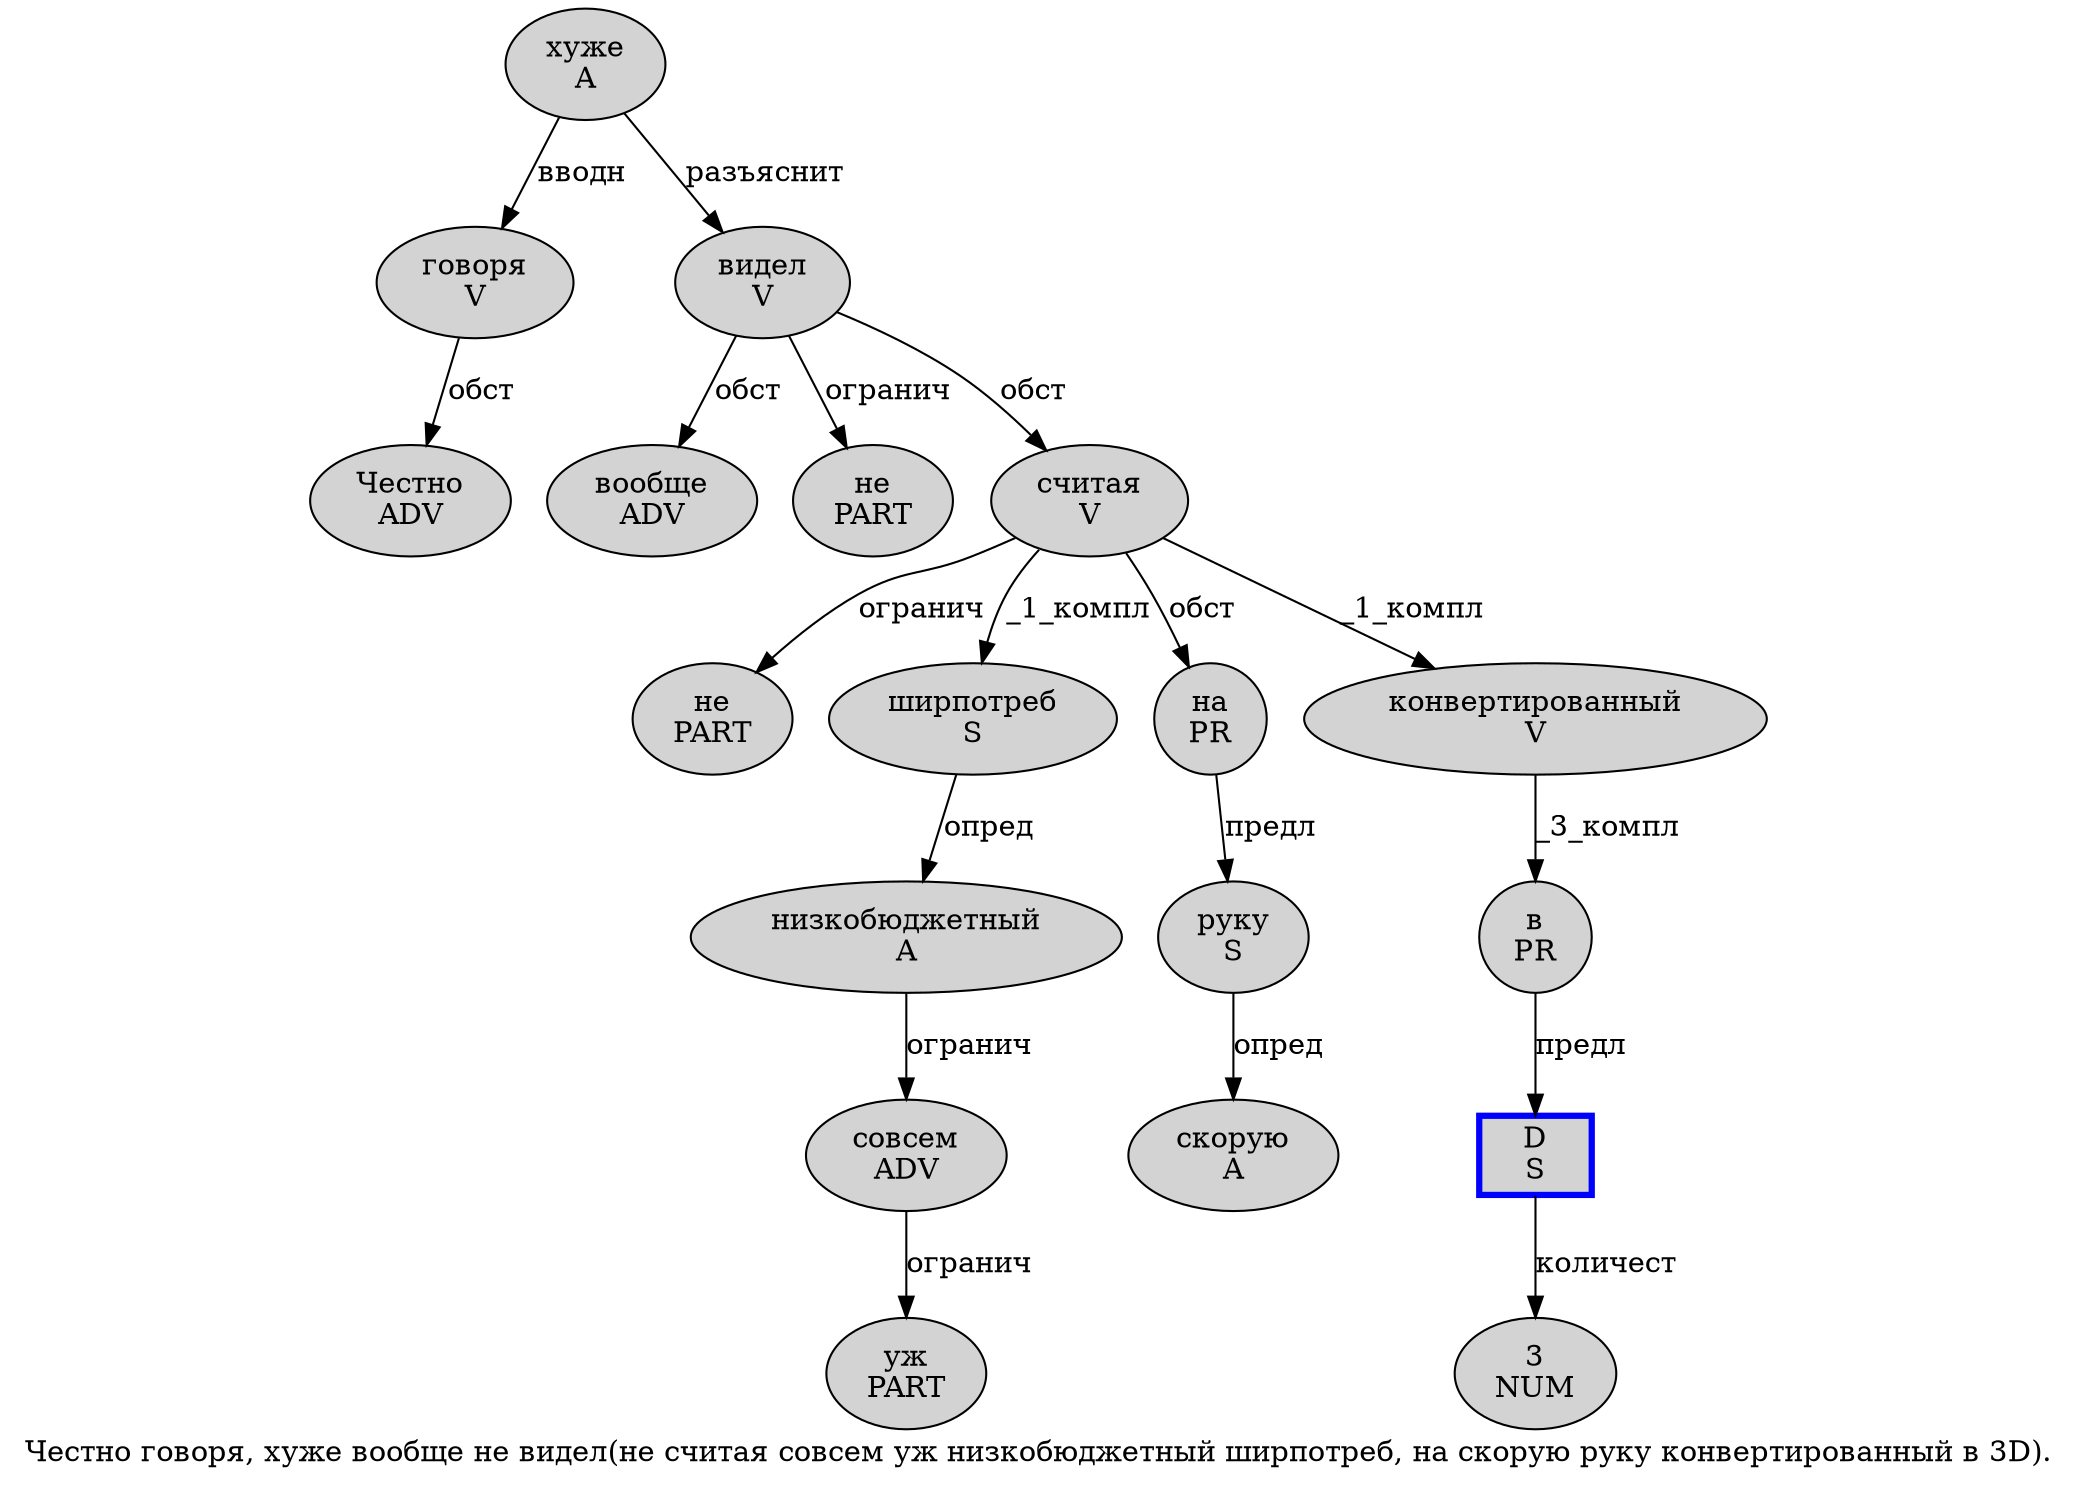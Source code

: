 digraph SENTENCE_4949 {
	graph [label="Честно говоря, хуже вообще не видел(не считая совсем уж низкобюджетный ширпотреб, на скорую руку конвертированный в 3D)."]
	node [style=filled]
		0 [label="Честно
ADV" color="" fillcolor=lightgray penwidth=1 shape=ellipse]
		1 [label="говоря
V" color="" fillcolor=lightgray penwidth=1 shape=ellipse]
		3 [label="хуже
A" color="" fillcolor=lightgray penwidth=1 shape=ellipse]
		4 [label="вообще
ADV" color="" fillcolor=lightgray penwidth=1 shape=ellipse]
		5 [label="не
PART" color="" fillcolor=lightgray penwidth=1 shape=ellipse]
		6 [label="видел
V" color="" fillcolor=lightgray penwidth=1 shape=ellipse]
		8 [label="не
PART" color="" fillcolor=lightgray penwidth=1 shape=ellipse]
		9 [label="считая
V" color="" fillcolor=lightgray penwidth=1 shape=ellipse]
		10 [label="совсем
ADV" color="" fillcolor=lightgray penwidth=1 shape=ellipse]
		11 [label="уж
PART" color="" fillcolor=lightgray penwidth=1 shape=ellipse]
		12 [label="низкобюджетный
A" color="" fillcolor=lightgray penwidth=1 shape=ellipse]
		13 [label="ширпотреб
S" color="" fillcolor=lightgray penwidth=1 shape=ellipse]
		15 [label="на
PR" color="" fillcolor=lightgray penwidth=1 shape=ellipse]
		16 [label="скорую
A" color="" fillcolor=lightgray penwidth=1 shape=ellipse]
		17 [label="руку
S" color="" fillcolor=lightgray penwidth=1 shape=ellipse]
		18 [label="конвертированный
V" color="" fillcolor=lightgray penwidth=1 shape=ellipse]
		19 [label="в
PR" color="" fillcolor=lightgray penwidth=1 shape=ellipse]
		20 [label="3
NUM" color="" fillcolor=lightgray penwidth=1 shape=ellipse]
		21 [label="D
S" color=blue fillcolor=lightgray penwidth=3 shape=box]
			6 -> 4 [label="обст"]
			6 -> 5 [label="огранич"]
			6 -> 9 [label="обст"]
			12 -> 10 [label="огранич"]
			9 -> 8 [label="огранич"]
			9 -> 13 [label="_1_компл"]
			9 -> 15 [label="обст"]
			9 -> 18 [label="_1_компл"]
			1 -> 0 [label="обст"]
			19 -> 21 [label="предл"]
			17 -> 16 [label="опред"]
			21 -> 20 [label="количест"]
			15 -> 17 [label="предл"]
			3 -> 1 [label="вводн"]
			3 -> 6 [label="разъяснит"]
			18 -> 19 [label="_3_компл"]
			10 -> 11 [label="огранич"]
			13 -> 12 [label="опред"]
}